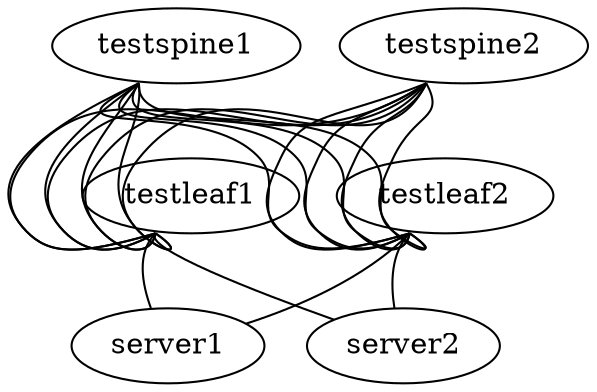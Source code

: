 graph G {



    "testspine1":"swp1" -- "testleaf1":"swp1";
    "testspine1":"swp2" -- "testleaf1":"swp2";
    "testspine1":"swp3" -- "testleaf1":"swp3";
    "testspine1":"swp4" -- "testleaf1":"swp4";


    "testspine1":"swp5" -- "testleaf2":"swp5";
    "testspine1":"swp6" -- "testleaf2":"swp6";
    "testspine1":"swp7" -- "testleaf2":"swp7";
    "testspine1":"swp8" -- "testleaf2":"swp8";


    "testspine2":"swp1" -- "testleaf2":"swp1";
    "testspine2":"swp2" -- "testleaf2":"swp2";
    "testspine2":"swp3" -- "testleaf2":"swp3";
    "testspine2":"swp4" -- "testleaf2":"swp4";

    "testspine2":"swp5" -- "testleaf1":"swp5";
    "testspine2":"swp6" -- "testleaf1":"swp6";
    "testspine2":"swp7" -- "testleaf1":"swp7";
    "testspine2":"swp8" -- "testleaf1":"swp8";

    "testleaf1":"swp14" -- "server1":"eth0";
    "testleaf1":"swp15" -- "server2":"eth0";

    "testleaf2":"swp14" -- "server1":"eth1";
    "testleaf2":"swp15" -- "server2":"eth1";

} 
